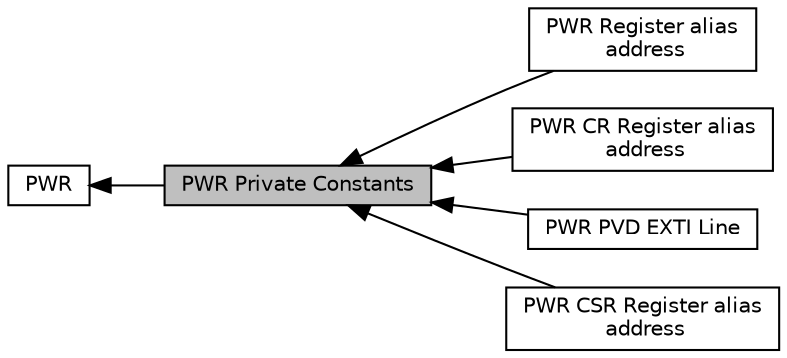 digraph "PWR Private Constants"
{
  edge [fontname="Helvetica",fontsize="10",labelfontname="Helvetica",labelfontsize="10"];
  node [fontname="Helvetica",fontsize="10",shape=box];
  rankdir=LR;
  Node4 [label="PWR Register alias\l address",height=0.2,width=0.4,color="black", fillcolor="white", style="filled",URL="$group___p_w_r__register__alias__address.html",tooltip=" "];
  Node1 [label="PWR Private Constants",height=0.2,width=0.4,color="black", fillcolor="grey75", style="filled", fontcolor="black",tooltip=" "];
  Node5 [label="PWR CR Register alias\l address",height=0.2,width=0.4,color="black", fillcolor="white", style="filled",URL="$group___p_w_r___c_r__register__alias.html",tooltip=" "];
  Node3 [label="PWR PVD EXTI Line",height=0.2,width=0.4,color="black", fillcolor="white", style="filled",URL="$group___p_w_r___p_v_d___e_x_t_i___line.html",tooltip=" "];
  Node6 [label="PWR CSR Register alias\l address",height=0.2,width=0.4,color="black", fillcolor="white", style="filled",URL="$group___p_w_r___c_s_r__register__alias.html",tooltip=" "];
  Node2 [label="PWR",height=0.2,width=0.4,color="black", fillcolor="white", style="filled",URL="$group___p_w_r.html",tooltip="PWR HAL module driver."];
  Node2->Node1 [shape=plaintext, dir="back", style="solid"];
  Node1->Node3 [shape=plaintext, dir="back", style="solid"];
  Node1->Node4 [shape=plaintext, dir="back", style="solid"];
  Node1->Node5 [shape=plaintext, dir="back", style="solid"];
  Node1->Node6 [shape=plaintext, dir="back", style="solid"];
}

